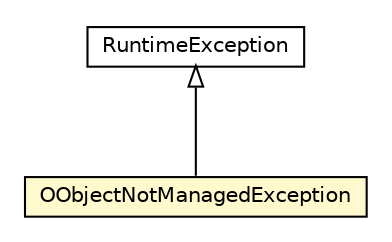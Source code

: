 #!/usr/local/bin/dot
#
# Class diagram 
# Generated by UMLGraph version R5_6-24-gf6e263 (http://www.umlgraph.org/)
#

digraph G {
	edge [fontname="Helvetica",fontsize=10,labelfontname="Helvetica",labelfontsize=10];
	node [fontname="Helvetica",fontsize=10,shape=plaintext];
	nodesep=0.25;
	ranksep=0.5;
	// com.orientechnologies.orient.object.db.OObjectNotManagedException
	c4800018 [label=<<table title="com.orientechnologies.orient.object.db.OObjectNotManagedException" border="0" cellborder="1" cellspacing="0" cellpadding="2" port="p" bgcolor="lemonChiffon" href="./OObjectNotManagedException.html">
		<tr><td><table border="0" cellspacing="0" cellpadding="1">
<tr><td align="center" balign="center"> OObjectNotManagedException </td></tr>
		</table></td></tr>
		</table>>, URL="./OObjectNotManagedException.html", fontname="Helvetica", fontcolor="black", fontsize=10.0];
	//com.orientechnologies.orient.object.db.OObjectNotManagedException extends java.lang.RuntimeException
	c4800738:p -> c4800018:p [dir=back,arrowtail=empty];
	// java.lang.RuntimeException
	c4800738 [label=<<table title="java.lang.RuntimeException" border="0" cellborder="1" cellspacing="0" cellpadding="2" port="p" href="http://java.sun.com/j2se/1.4.2/docs/api/java/lang/RuntimeException.html">
		<tr><td><table border="0" cellspacing="0" cellpadding="1">
<tr><td align="center" balign="center"> RuntimeException </td></tr>
		</table></td></tr>
		</table>>, URL="http://java.sun.com/j2se/1.4.2/docs/api/java/lang/RuntimeException.html", fontname="Helvetica", fontcolor="black", fontsize=10.0];
}

